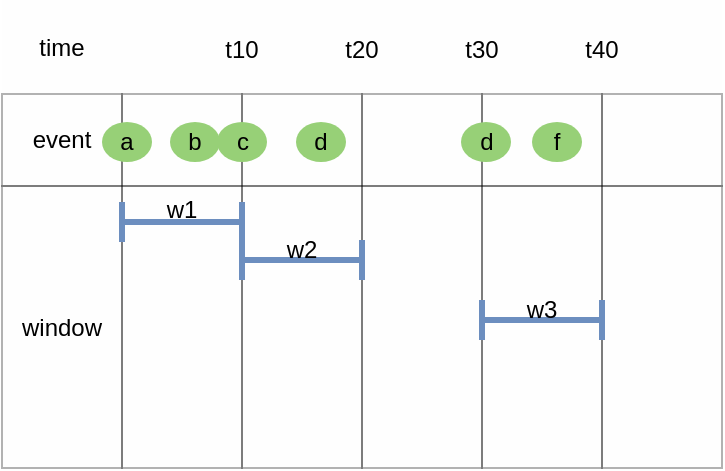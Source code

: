<mxfile version="24.1.0" type="github">
  <diagram name="페이지-1" id="t3tGC_7ZUbPhZwxjExYe">
    <mxGraphModel dx="308" dy="586" grid="1" gridSize="10" guides="1" tooltips="1" connect="1" arrows="1" fold="1" page="1" pageScale="1" pageWidth="1169" pageHeight="827" math="0" shadow="0">
      <root>
        <mxCell id="0" />
        <mxCell id="1" parent="0" />
        <mxCell id="pjavsnHLvcbqXYeomyV3-1" value="" style="childLayout=tableLayout;recursiveResize=0;shadow=0;fillColor=#f5f5f5;strokeColor=none;opacity=10;fontColor=#333333;" vertex="1" parent="1">
          <mxGeometry x="190" y="360" width="360" height="234" as="geometry" />
        </mxCell>
        <mxCell id="pjavsnHLvcbqXYeomyV3-2" value="" style="shape=tableRow;horizontal=0;startSize=0;swimlaneHead=0;swimlaneBody=0;top=0;left=0;bottom=0;right=0;dropTarget=0;collapsible=0;recursiveResize=0;expand=0;fontStyle=0;fillColor=none;strokeColor=inherit;opacity=0;" vertex="1" parent="pjavsnHLvcbqXYeomyV3-1">
          <mxGeometry width="360" height="47" as="geometry" />
        </mxCell>
        <mxCell id="pjavsnHLvcbqXYeomyV3-3" value="time" style="connectable=0;recursiveResize=0;strokeColor=inherit;fillColor=none;align=center;whiteSpace=wrap;html=1;opacity=30;" vertex="1" parent="pjavsnHLvcbqXYeomyV3-2">
          <mxGeometry width="60" height="47" as="geometry">
            <mxRectangle width="60" height="47" as="alternateBounds" />
          </mxGeometry>
        </mxCell>
        <mxCell id="pjavsnHLvcbqXYeomyV3-4" value="" style="connectable=0;recursiveResize=0;strokeColor=inherit;fillColor=none;align=center;whiteSpace=wrap;html=1;opacity=30;" vertex="1" parent="pjavsnHLvcbqXYeomyV3-2">
          <mxGeometry x="60" width="60" height="47" as="geometry">
            <mxRectangle width="60" height="47" as="alternateBounds" />
          </mxGeometry>
        </mxCell>
        <mxCell id="pjavsnHLvcbqXYeomyV3-5" value="" style="connectable=0;recursiveResize=0;strokeColor=inherit;fillColor=none;align=center;whiteSpace=wrap;html=1;opacity=30;" vertex="1" parent="pjavsnHLvcbqXYeomyV3-2">
          <mxGeometry x="120" width="60" height="47" as="geometry">
            <mxRectangle width="60" height="47" as="alternateBounds" />
          </mxGeometry>
        </mxCell>
        <mxCell id="pjavsnHLvcbqXYeomyV3-6" style="connectable=0;recursiveResize=0;strokeColor=inherit;fillColor=none;align=center;whiteSpace=wrap;html=1;opacity=30;" vertex="1" parent="pjavsnHLvcbqXYeomyV3-2">
          <mxGeometry x="180" width="60" height="47" as="geometry">
            <mxRectangle width="60" height="47" as="alternateBounds" />
          </mxGeometry>
        </mxCell>
        <mxCell id="pjavsnHLvcbqXYeomyV3-7" style="connectable=0;recursiveResize=0;strokeColor=inherit;fillColor=none;align=center;whiteSpace=wrap;html=1;opacity=30;" vertex="1" parent="pjavsnHLvcbqXYeomyV3-2">
          <mxGeometry x="240" width="60" height="47" as="geometry">
            <mxRectangle width="60" height="47" as="alternateBounds" />
          </mxGeometry>
        </mxCell>
        <mxCell id="pjavsnHLvcbqXYeomyV3-8" style="connectable=0;recursiveResize=0;strokeColor=inherit;fillColor=none;align=center;whiteSpace=wrap;html=1;opacity=30;" vertex="1" parent="pjavsnHLvcbqXYeomyV3-2">
          <mxGeometry x="300" width="60" height="47" as="geometry">
            <mxRectangle width="60" height="47" as="alternateBounds" />
          </mxGeometry>
        </mxCell>
        <mxCell id="pjavsnHLvcbqXYeomyV3-12" style="shape=tableRow;horizontal=0;startSize=0;swimlaneHead=0;swimlaneBody=0;top=0;left=0;bottom=0;right=0;dropTarget=0;collapsible=0;recursiveResize=0;expand=0;fontStyle=0;fillColor=none;strokeColor=default;opacity=30;" vertex="1" parent="pjavsnHLvcbqXYeomyV3-1">
          <mxGeometry y="47" width="360" height="46" as="geometry" />
        </mxCell>
        <mxCell id="pjavsnHLvcbqXYeomyV3-13" value="event" style="connectable=0;recursiveResize=0;strokeColor=inherit;fillColor=none;align=center;whiteSpace=wrap;html=1;opacity=30;" vertex="1" parent="pjavsnHLvcbqXYeomyV3-12">
          <mxGeometry width="60" height="46" as="geometry">
            <mxRectangle width="60" height="46" as="alternateBounds" />
          </mxGeometry>
        </mxCell>
        <mxCell id="pjavsnHLvcbqXYeomyV3-14" value="" style="connectable=0;recursiveResize=0;strokeColor=default;fillColor=none;align=center;whiteSpace=wrap;html=1;opacity=30;" vertex="1" parent="pjavsnHLvcbqXYeomyV3-12">
          <mxGeometry x="60" width="60" height="46" as="geometry">
            <mxRectangle width="60" height="46" as="alternateBounds" />
          </mxGeometry>
        </mxCell>
        <mxCell id="pjavsnHLvcbqXYeomyV3-15" value="" style="connectable=0;recursiveResize=0;strokeColor=default;fillColor=none;align=center;whiteSpace=wrap;html=1;opacity=30;" vertex="1" parent="pjavsnHLvcbqXYeomyV3-12">
          <mxGeometry x="120" width="60" height="46" as="geometry">
            <mxRectangle width="60" height="46" as="alternateBounds" />
          </mxGeometry>
        </mxCell>
        <mxCell id="pjavsnHLvcbqXYeomyV3-16" style="connectable=0;recursiveResize=0;strokeColor=default;fillColor=none;align=center;whiteSpace=wrap;html=1;opacity=30;" vertex="1" parent="pjavsnHLvcbqXYeomyV3-12">
          <mxGeometry x="180" width="60" height="46" as="geometry">
            <mxRectangle width="60" height="46" as="alternateBounds" />
          </mxGeometry>
        </mxCell>
        <mxCell id="pjavsnHLvcbqXYeomyV3-17" style="connectable=0;recursiveResize=0;strokeColor=default;fillColor=none;align=center;whiteSpace=wrap;html=1;opacity=30;" vertex="1" parent="pjavsnHLvcbqXYeomyV3-12">
          <mxGeometry x="240" width="60" height="46" as="geometry">
            <mxRectangle width="60" height="46" as="alternateBounds" />
          </mxGeometry>
        </mxCell>
        <mxCell id="pjavsnHLvcbqXYeomyV3-18" style="connectable=0;recursiveResize=0;strokeColor=default;fillColor=none;align=center;whiteSpace=wrap;html=1;opacity=30;" vertex="1" parent="pjavsnHLvcbqXYeomyV3-12">
          <mxGeometry x="300" width="60" height="46" as="geometry">
            <mxRectangle width="60" height="46" as="alternateBounds" />
          </mxGeometry>
        </mxCell>
        <mxCell id="pjavsnHLvcbqXYeomyV3-22" style="shape=tableRow;horizontal=0;startSize=0;swimlaneHead=0;swimlaneBody=0;top=0;left=0;bottom=0;right=0;dropTarget=0;collapsible=0;recursiveResize=0;expand=0;fontStyle=0;fillColor=none;strokeColor=default;opacity=30;" vertex="1" parent="pjavsnHLvcbqXYeomyV3-1">
          <mxGeometry y="93" width="360" height="47" as="geometry" />
        </mxCell>
        <mxCell id="pjavsnHLvcbqXYeomyV3-23" value="window" style="connectable=0;recursiveResize=0;strokeColor=inherit;fillColor=none;align=center;whiteSpace=wrap;html=1;opacity=30;rowspan=3;colspan=1;" vertex="1" parent="pjavsnHLvcbqXYeomyV3-22">
          <mxGeometry width="60" height="141" as="geometry">
            <mxRectangle width="60" height="47" as="alternateBounds" />
          </mxGeometry>
        </mxCell>
        <mxCell id="pjavsnHLvcbqXYeomyV3-24" value="" style="connectable=0;recursiveResize=0;strokeColor=default;fillColor=none;align=center;whiteSpace=wrap;html=1;opacity=30;rowspan=3;colspan=1;" vertex="1" parent="pjavsnHLvcbqXYeomyV3-22">
          <mxGeometry x="60" width="60" height="141" as="geometry">
            <mxRectangle width="60" height="47" as="alternateBounds" />
          </mxGeometry>
        </mxCell>
        <mxCell id="pjavsnHLvcbqXYeomyV3-25" value="" style="connectable=0;recursiveResize=0;strokeColor=default;fillColor=none;align=center;whiteSpace=wrap;html=1;opacity=30;rowspan=3;colspan=1;" vertex="1" parent="pjavsnHLvcbqXYeomyV3-22">
          <mxGeometry x="120" width="60" height="141" as="geometry">
            <mxRectangle width="60" height="47" as="alternateBounds" />
          </mxGeometry>
        </mxCell>
        <mxCell id="pjavsnHLvcbqXYeomyV3-26" style="connectable=0;recursiveResize=0;strokeColor=default;fillColor=none;align=center;whiteSpace=wrap;html=1;opacity=30;rowspan=3;colspan=1;" vertex="1" parent="pjavsnHLvcbqXYeomyV3-22">
          <mxGeometry x="180" width="60" height="141" as="geometry">
            <mxRectangle width="60" height="47" as="alternateBounds" />
          </mxGeometry>
        </mxCell>
        <mxCell id="pjavsnHLvcbqXYeomyV3-27" style="connectable=0;recursiveResize=0;strokeColor=default;fillColor=none;align=center;whiteSpace=wrap;html=1;opacity=30;rowspan=3;colspan=1;" vertex="1" parent="pjavsnHLvcbqXYeomyV3-22">
          <mxGeometry x="240" width="60" height="141" as="geometry">
            <mxRectangle width="60" height="47" as="alternateBounds" />
          </mxGeometry>
        </mxCell>
        <mxCell id="pjavsnHLvcbqXYeomyV3-28" style="connectable=0;recursiveResize=0;strokeColor=default;fillColor=none;align=center;whiteSpace=wrap;html=1;opacity=30;rowspan=3;colspan=1;" vertex="1" parent="pjavsnHLvcbqXYeomyV3-22">
          <mxGeometry x="300" width="60" height="141" as="geometry">
            <mxRectangle width="60" height="47" as="alternateBounds" />
          </mxGeometry>
        </mxCell>
        <mxCell id="pjavsnHLvcbqXYeomyV3-32" style="shape=tableRow;horizontal=0;startSize=0;swimlaneHead=0;swimlaneBody=0;top=0;left=0;bottom=0;right=0;dropTarget=0;collapsible=0;recursiveResize=0;expand=0;fontStyle=0;fillColor=none;strokeColor=default;opacity=30;" vertex="1" parent="pjavsnHLvcbqXYeomyV3-1">
          <mxGeometry y="140" width="360" height="47" as="geometry" />
        </mxCell>
        <mxCell id="pjavsnHLvcbqXYeomyV3-33" style="connectable=0;recursiveResize=0;strokeColor=inherit;fillColor=none;align=center;whiteSpace=wrap;html=1;opacity=30;" vertex="1" visible="0" parent="pjavsnHLvcbqXYeomyV3-32">
          <mxGeometry width="60" height="47" as="geometry">
            <mxRectangle width="60" height="47" as="alternateBounds" />
          </mxGeometry>
        </mxCell>
        <mxCell id="pjavsnHLvcbqXYeomyV3-34" style="connectable=0;recursiveResize=0;strokeColor=default;fillColor=none;align=center;whiteSpace=wrap;html=1;opacity=30;" vertex="1" visible="0" parent="pjavsnHLvcbqXYeomyV3-32">
          <mxGeometry x="60" width="60" height="47" as="geometry">
            <mxRectangle width="60" height="47" as="alternateBounds" />
          </mxGeometry>
        </mxCell>
        <mxCell id="pjavsnHLvcbqXYeomyV3-35" style="connectable=0;recursiveResize=0;strokeColor=default;fillColor=none;align=center;whiteSpace=wrap;html=1;opacity=30;" vertex="1" visible="0" parent="pjavsnHLvcbqXYeomyV3-32">
          <mxGeometry x="120" width="60" height="47" as="geometry">
            <mxRectangle width="60" height="47" as="alternateBounds" />
          </mxGeometry>
        </mxCell>
        <mxCell id="pjavsnHLvcbqXYeomyV3-36" style="connectable=0;recursiveResize=0;strokeColor=default;fillColor=none;align=center;whiteSpace=wrap;html=1;opacity=30;" vertex="1" visible="0" parent="pjavsnHLvcbqXYeomyV3-32">
          <mxGeometry x="180" width="60" height="47" as="geometry">
            <mxRectangle width="60" height="47" as="alternateBounds" />
          </mxGeometry>
        </mxCell>
        <mxCell id="pjavsnHLvcbqXYeomyV3-37" style="connectable=0;recursiveResize=0;strokeColor=default;fillColor=none;align=center;whiteSpace=wrap;html=1;opacity=30;" vertex="1" visible="0" parent="pjavsnHLvcbqXYeomyV3-32">
          <mxGeometry x="240" width="60" height="47" as="geometry">
            <mxRectangle width="60" height="47" as="alternateBounds" />
          </mxGeometry>
        </mxCell>
        <mxCell id="pjavsnHLvcbqXYeomyV3-38" style="connectable=0;recursiveResize=0;strokeColor=default;fillColor=none;align=center;whiteSpace=wrap;html=1;opacity=30;" vertex="1" visible="0" parent="pjavsnHLvcbqXYeomyV3-32">
          <mxGeometry x="300" width="60" height="47" as="geometry">
            <mxRectangle width="60" height="47" as="alternateBounds" />
          </mxGeometry>
        </mxCell>
        <mxCell id="pjavsnHLvcbqXYeomyV3-42" style="shape=tableRow;horizontal=0;startSize=0;swimlaneHead=0;swimlaneBody=0;top=0;left=0;bottom=0;right=0;dropTarget=0;collapsible=0;recursiveResize=0;expand=0;fontStyle=0;fillColor=none;strokeColor=default;opacity=30;" vertex="1" parent="pjavsnHLvcbqXYeomyV3-1">
          <mxGeometry y="187" width="360" height="47" as="geometry" />
        </mxCell>
        <mxCell id="pjavsnHLvcbqXYeomyV3-43" style="connectable=0;recursiveResize=0;strokeColor=inherit;fillColor=none;align=center;whiteSpace=wrap;html=1;opacity=30;" vertex="1" visible="0" parent="pjavsnHLvcbqXYeomyV3-42">
          <mxGeometry width="60" height="47" as="geometry">
            <mxRectangle width="60" height="47" as="alternateBounds" />
          </mxGeometry>
        </mxCell>
        <mxCell id="pjavsnHLvcbqXYeomyV3-44" style="connectable=0;recursiveResize=0;strokeColor=default;fillColor=none;align=center;whiteSpace=wrap;html=1;opacity=30;" vertex="1" visible="0" parent="pjavsnHLvcbqXYeomyV3-42">
          <mxGeometry x="60" width="60" height="47" as="geometry">
            <mxRectangle width="60" height="47" as="alternateBounds" />
          </mxGeometry>
        </mxCell>
        <mxCell id="pjavsnHLvcbqXYeomyV3-45" style="connectable=0;recursiveResize=0;strokeColor=default;fillColor=none;align=center;whiteSpace=wrap;html=1;opacity=30;" vertex="1" visible="0" parent="pjavsnHLvcbqXYeomyV3-42">
          <mxGeometry x="120" width="60" height="47" as="geometry">
            <mxRectangle width="60" height="47" as="alternateBounds" />
          </mxGeometry>
        </mxCell>
        <mxCell id="pjavsnHLvcbqXYeomyV3-46" style="connectable=0;recursiveResize=0;strokeColor=default;fillColor=none;align=center;whiteSpace=wrap;html=1;opacity=30;" vertex="1" visible="0" parent="pjavsnHLvcbqXYeomyV3-42">
          <mxGeometry x="180" width="60" height="47" as="geometry">
            <mxRectangle width="60" height="47" as="alternateBounds" />
          </mxGeometry>
        </mxCell>
        <mxCell id="pjavsnHLvcbqXYeomyV3-47" style="connectable=0;recursiveResize=0;strokeColor=default;fillColor=none;align=center;whiteSpace=wrap;html=1;opacity=30;" vertex="1" visible="0" parent="pjavsnHLvcbqXYeomyV3-42">
          <mxGeometry x="240" width="60" height="47" as="geometry">
            <mxRectangle width="60" height="47" as="alternateBounds" />
          </mxGeometry>
        </mxCell>
        <mxCell id="pjavsnHLvcbqXYeomyV3-48" style="connectable=0;recursiveResize=0;strokeColor=default;fillColor=none;align=center;whiteSpace=wrap;html=1;opacity=30;" vertex="1" visible="0" parent="pjavsnHLvcbqXYeomyV3-42">
          <mxGeometry x="300" width="60" height="47" as="geometry">
            <mxRectangle width="60" height="47" as="alternateBounds" />
          </mxGeometry>
        </mxCell>
        <mxCell id="pjavsnHLvcbqXYeomyV3-52" value="t10" style="text;html=1;align=center;verticalAlign=middle;whiteSpace=wrap;rounded=0;opacity=30;strokeColor=none;" vertex="1" parent="1">
          <mxGeometry x="280" y="370" width="60" height="30" as="geometry" />
        </mxCell>
        <mxCell id="pjavsnHLvcbqXYeomyV3-53" value="t20" style="text;html=1;align=center;verticalAlign=middle;whiteSpace=wrap;rounded=0;opacity=30;strokeColor=none;" vertex="1" parent="1">
          <mxGeometry x="340" y="370" width="60" height="30" as="geometry" />
        </mxCell>
        <mxCell id="pjavsnHLvcbqXYeomyV3-54" value="t30" style="text;html=1;align=center;verticalAlign=middle;whiteSpace=wrap;rounded=0;opacity=30;strokeColor=none;" vertex="1" parent="1">
          <mxGeometry x="400" y="370" width="60" height="30" as="geometry" />
        </mxCell>
        <mxCell id="pjavsnHLvcbqXYeomyV3-55" value="t40" style="text;html=1;align=center;verticalAlign=middle;whiteSpace=wrap;rounded=0;opacity=30;strokeColor=none;" vertex="1" parent="1">
          <mxGeometry x="460" y="370" width="60" height="30" as="geometry" />
        </mxCell>
        <mxCell id="pjavsnHLvcbqXYeomyV3-58" value="a" style="ellipse;whiteSpace=wrap;html=1;fillColor=#97D077;strokeColor=none;" vertex="1" parent="1">
          <mxGeometry x="240" y="421" width="25" height="20" as="geometry" />
        </mxCell>
        <mxCell id="pjavsnHLvcbqXYeomyV3-61" value="" style="shape=crossbar;whiteSpace=wrap;html=1;rounded=1;strokeWidth=3;fillColor=#dae8fc;strokeColor=#6c8ebf;" vertex="1" parent="1">
          <mxGeometry x="250" y="461" width="60" height="20" as="geometry" />
        </mxCell>
        <mxCell id="pjavsnHLvcbqXYeomyV3-62" value="w1" style="text;html=1;align=center;verticalAlign=middle;whiteSpace=wrap;rounded=0;" vertex="1" parent="1">
          <mxGeometry x="250" y="450" width="60" height="30" as="geometry" />
        </mxCell>
        <mxCell id="pjavsnHLvcbqXYeomyV3-63" value="" style="shape=crossbar;whiteSpace=wrap;html=1;rounded=1;strokeWidth=3;fillColor=#dae8fc;strokeColor=#6c8ebf;" vertex="1" parent="1">
          <mxGeometry x="310" y="480" width="60" height="20" as="geometry" />
        </mxCell>
        <mxCell id="pjavsnHLvcbqXYeomyV3-64" value="w2" style="text;html=1;align=center;verticalAlign=middle;whiteSpace=wrap;rounded=0;" vertex="1" parent="1">
          <mxGeometry x="310" y="470" width="60" height="30" as="geometry" />
        </mxCell>
        <mxCell id="pjavsnHLvcbqXYeomyV3-65" value="" style="shape=crossbar;whiteSpace=wrap;html=1;rounded=1;strokeWidth=3;fillColor=#dae8fc;strokeColor=#6c8ebf;" vertex="1" parent="1">
          <mxGeometry x="430" y="510" width="60" height="20" as="geometry" />
        </mxCell>
        <mxCell id="pjavsnHLvcbqXYeomyV3-66" value="w3" style="text;html=1;align=center;verticalAlign=middle;whiteSpace=wrap;rounded=0;" vertex="1" parent="1">
          <mxGeometry x="430" y="500" width="60" height="30" as="geometry" />
        </mxCell>
        <mxCell id="pjavsnHLvcbqXYeomyV3-72" value="b" style="ellipse;whiteSpace=wrap;html=1;fillColor=#97D077;strokeColor=none;" vertex="1" parent="1">
          <mxGeometry x="274" y="421" width="25" height="20" as="geometry" />
        </mxCell>
        <mxCell id="pjavsnHLvcbqXYeomyV3-73" value="c" style="ellipse;whiteSpace=wrap;html=1;fillColor=#97D077;strokeColor=none;" vertex="1" parent="1">
          <mxGeometry x="297.5" y="421" width="25" height="20" as="geometry" />
        </mxCell>
        <mxCell id="pjavsnHLvcbqXYeomyV3-74" value="d" style="ellipse;whiteSpace=wrap;html=1;fillColor=#97D077;strokeColor=none;" vertex="1" parent="1">
          <mxGeometry x="337" y="421" width="25" height="20" as="geometry" />
        </mxCell>
        <mxCell id="pjavsnHLvcbqXYeomyV3-75" value="d" style="ellipse;whiteSpace=wrap;html=1;fillColor=#97D077;strokeColor=none;" vertex="1" parent="1">
          <mxGeometry x="419.5" y="421" width="25" height="20" as="geometry" />
        </mxCell>
        <mxCell id="pjavsnHLvcbqXYeomyV3-76" value="f" style="ellipse;whiteSpace=wrap;html=1;fillColor=#97D077;strokeColor=none;" vertex="1" parent="1">
          <mxGeometry x="455" y="421" width="25" height="20" as="geometry" />
        </mxCell>
      </root>
    </mxGraphModel>
  </diagram>
</mxfile>
